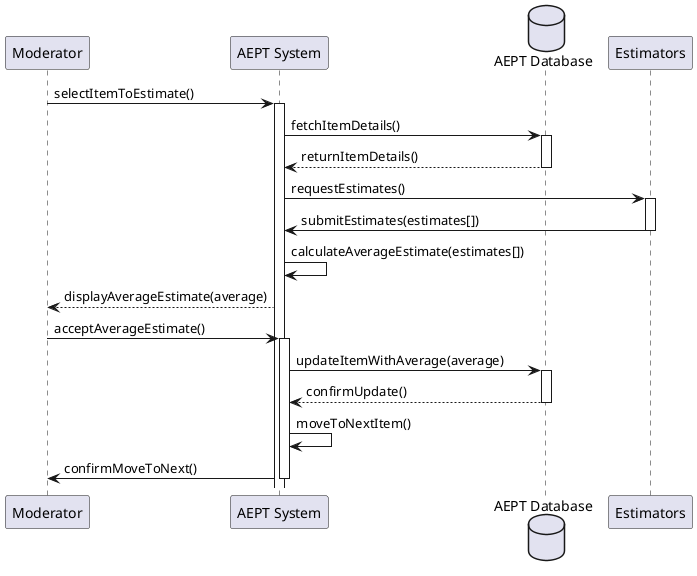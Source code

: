 @startuml
participant Moderator
participant "AEPT System" as System
database "AEPT Database" as Database
participant "Estimators" as Estimators

Moderator -> System : selectItemToEstimate()
activate System

System -> Database : fetchItemDetails()
activate Database
Database --> System : returnItemDetails()
deactivate Database

System -> Estimators : requestEstimates()
activate Estimators
Estimators -> System : submitEstimates(estimates[])
deactivate Estimators

System -> System : calculateAverageEstimate(estimates[])
System --> Moderator : displayAverageEstimate(average)

Moderator -> System : acceptAverageEstimate()
activate System
System -> Database : updateItemWithAverage(average)
activate Database
Database --> System : confirmUpdate()
deactivate Database

System -> System : moveToNextItem()
System -> Moderator : confirmMoveToNext()
deactivate System

@enduml